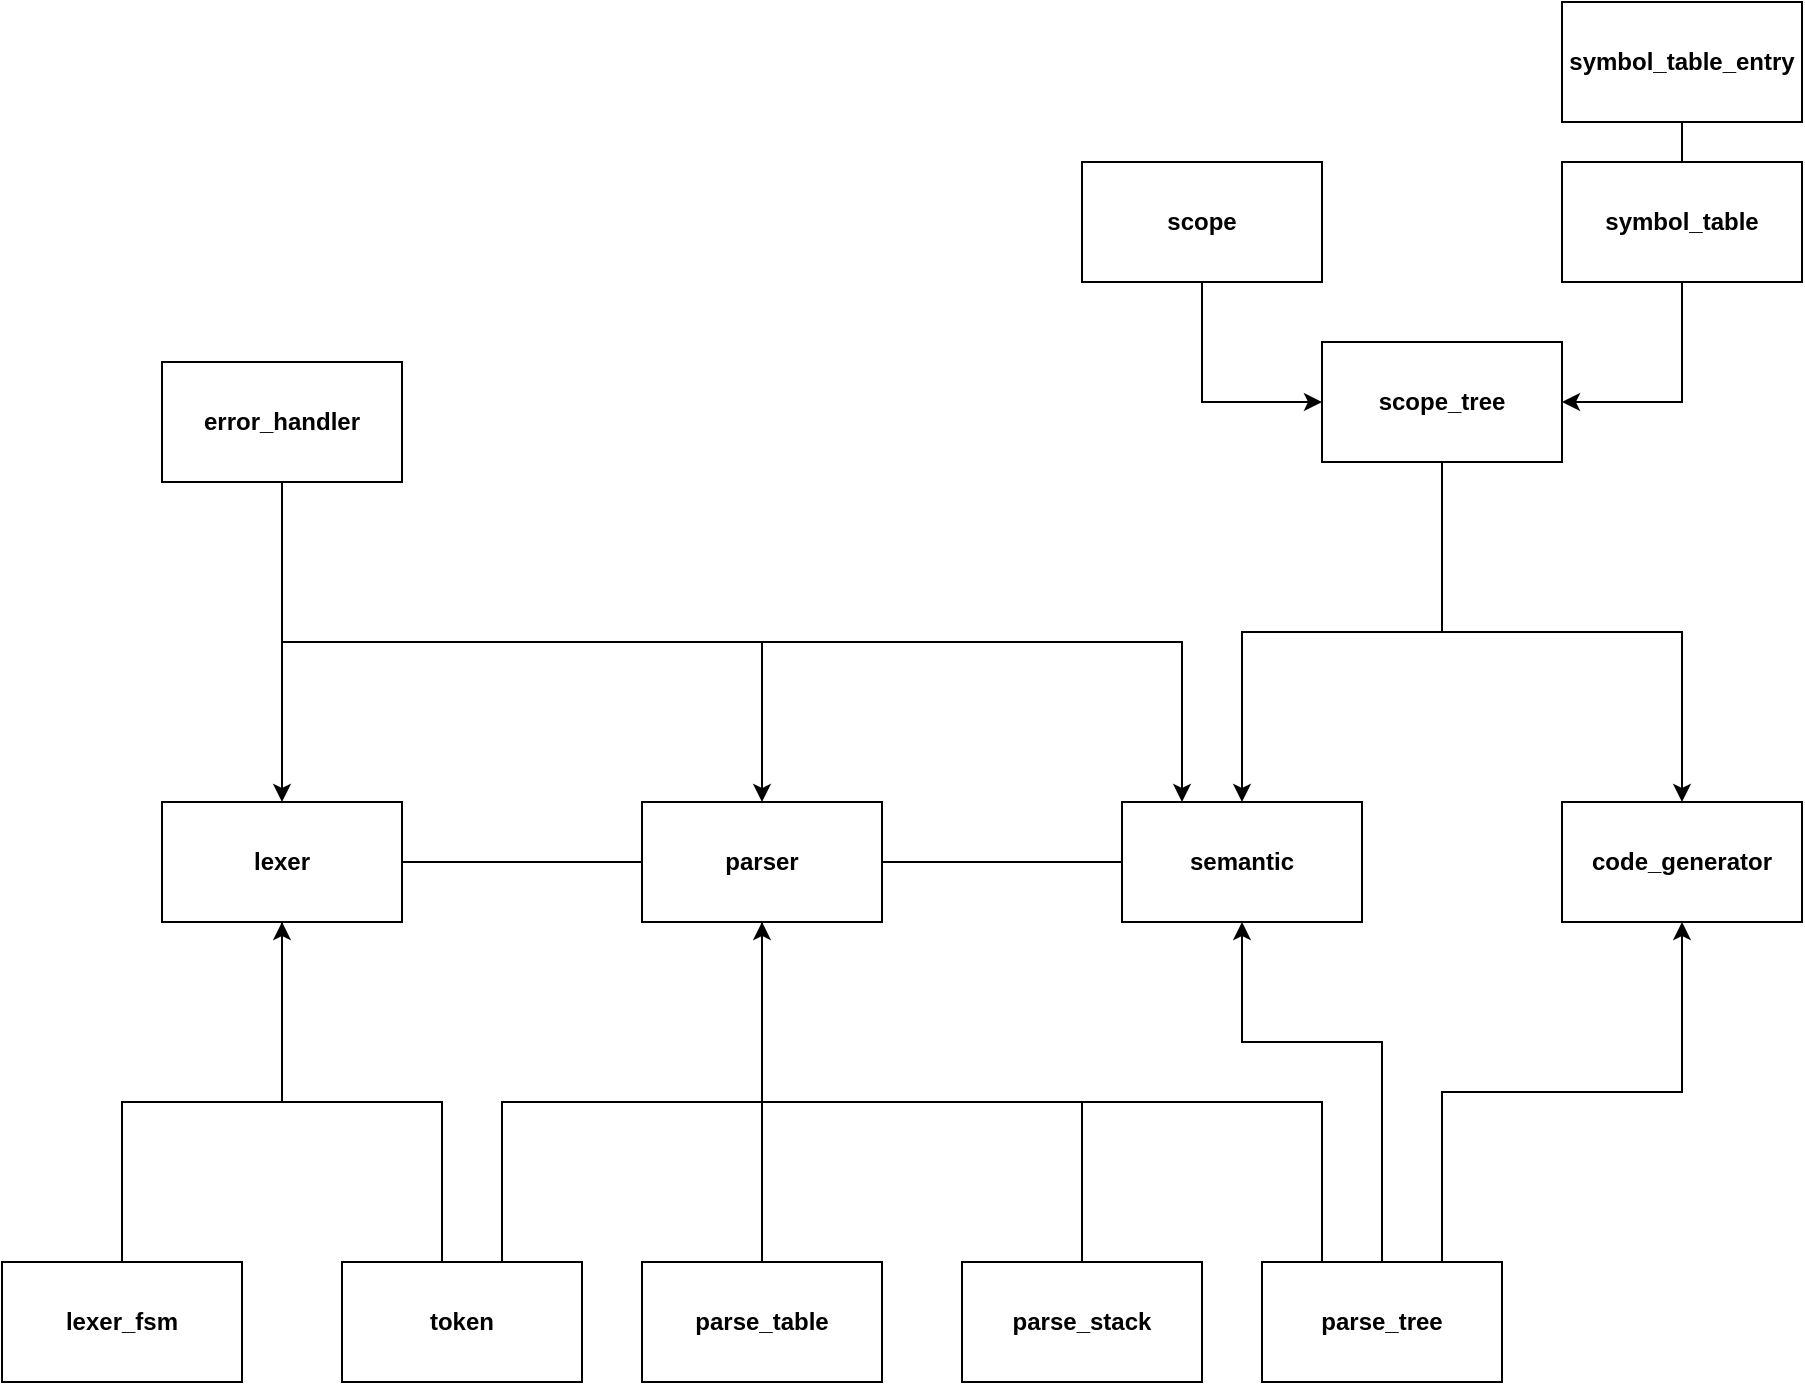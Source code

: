 <mxfile version="17.4.6" type="device"><diagram id="ajgr3MjEo8m83K0B371j" name="Page-1"><mxGraphModel dx="2628" dy="1000" grid="1" gridSize="10" guides="1" tooltips="1" connect="1" arrows="1" fold="1" page="1" pageScale="1" pageWidth="850" pageHeight="1100" math="0" shadow="0"><root><mxCell id="0"/><mxCell id="1" parent="0"/><mxCell id="sQSUeTEs5X3xeLdVoIZD-37" style="edgeStyle=orthogonalEdgeStyle;rounded=0;orthogonalLoop=1;jettySize=auto;html=1;exitX=0.5;exitY=1;exitDx=0;exitDy=0;entryX=0.5;entryY=1;entryDx=0;entryDy=0;fontSize=13;endArrow=classic;endFill=1;" edge="1" parent="1" source="sQSUeTEs5X3xeLdVoIZD-5" target="sQSUeTEs5X3xeLdVoIZD-17"><mxGeometry relative="1" as="geometry"/></mxCell><mxCell id="sQSUeTEs5X3xeLdVoIZD-38" style="edgeStyle=orthogonalEdgeStyle;rounded=0;orthogonalLoop=1;jettySize=auto;html=1;exitX=0.5;exitY=1;exitDx=0;exitDy=0;entryX=0.5;entryY=0;entryDx=0;entryDy=0;fontSize=13;endArrow=classic;endFill=1;" edge="1" parent="1" source="sQSUeTEs5X3xeLdVoIZD-5" target="sQSUeTEs5X3xeLdVoIZD-15"><mxGeometry relative="1" as="geometry"/></mxCell><mxCell id="sQSUeTEs5X3xeLdVoIZD-39" style="edgeStyle=orthogonalEdgeStyle;rounded=0;orthogonalLoop=1;jettySize=auto;html=1;exitX=0.5;exitY=1;exitDx=0;exitDy=0;entryX=0.25;entryY=0;entryDx=0;entryDy=0;fontSize=13;endArrow=classic;endFill=1;" edge="1" parent="1" source="sQSUeTEs5X3xeLdVoIZD-5" target="sQSUeTEs5X3xeLdVoIZD-11"><mxGeometry relative="1" as="geometry"/></mxCell><mxCell id="sQSUeTEs5X3xeLdVoIZD-5" value="error_handler" style="rounded=0;whiteSpace=wrap;html=1;fontStyle=1" vertex="1" parent="1"><mxGeometry x="-770" y="310" width="120" height="60" as="geometry"/></mxCell><mxCell id="sQSUeTEs5X3xeLdVoIZD-6" value="symbol_table_entry" style="rounded=0;whiteSpace=wrap;html=1;fontSize=12;fontStyle=1" vertex="1" parent="1"><mxGeometry x="-70" y="130" width="120" height="60" as="geometry"/></mxCell><mxCell id="sQSUeTEs5X3xeLdVoIZD-36" style="edgeStyle=orthogonalEdgeStyle;rounded=0;orthogonalLoop=1;jettySize=auto;html=1;exitX=0.5;exitY=0;exitDx=0;exitDy=0;entryX=0.5;entryY=1;entryDx=0;entryDy=0;fontSize=13;endArrow=none;endFill=0;" edge="1" parent="1" source="sQSUeTEs5X3xeLdVoIZD-7" target="sQSUeTEs5X3xeLdVoIZD-6"><mxGeometry relative="1" as="geometry"/></mxCell><mxCell id="sQSUeTEs5X3xeLdVoIZD-7" value="symbol_table" style="rounded=0;whiteSpace=wrap;html=1;fontStyle=1" vertex="1" parent="1"><mxGeometry x="-70" y="210" width="120" height="60" as="geometry"/></mxCell><mxCell id="sQSUeTEs5X3xeLdVoIZD-8" value="scope" style="rounded=0;whiteSpace=wrap;html=1;fontStyle=1" vertex="1" parent="1"><mxGeometry x="-310" y="210" width="120" height="60" as="geometry"/></mxCell><mxCell id="sQSUeTEs5X3xeLdVoIZD-33" style="edgeStyle=orthogonalEdgeStyle;rounded=0;orthogonalLoop=1;jettySize=auto;html=1;exitX=0.5;exitY=1;exitDx=0;exitDy=0;entryX=0.5;entryY=0;entryDx=0;entryDy=0;fontSize=13;endArrow=classic;endFill=1;startArrow=none;startFill=0;" edge="1" parent="1" source="sQSUeTEs5X3xeLdVoIZD-9" target="sQSUeTEs5X3xeLdVoIZD-10"><mxGeometry relative="1" as="geometry"/></mxCell><mxCell id="sQSUeTEs5X3xeLdVoIZD-34" style="edgeStyle=orthogonalEdgeStyle;rounded=0;orthogonalLoop=1;jettySize=auto;html=1;exitX=0;exitY=0.5;exitDx=0;exitDy=0;entryX=0.5;entryY=1;entryDx=0;entryDy=0;fontSize=13;endArrow=none;endFill=0;startArrow=classic;startFill=1;" edge="1" parent="1" source="sQSUeTEs5X3xeLdVoIZD-9" target="sQSUeTEs5X3xeLdVoIZD-8"><mxGeometry relative="1" as="geometry"/></mxCell><mxCell id="sQSUeTEs5X3xeLdVoIZD-35" style="edgeStyle=orthogonalEdgeStyle;rounded=0;orthogonalLoop=1;jettySize=auto;html=1;exitX=1;exitY=0.5;exitDx=0;exitDy=0;entryX=0.5;entryY=1;entryDx=0;entryDy=0;fontSize=13;endArrow=none;endFill=0;startArrow=classic;startFill=1;" edge="1" parent="1" source="sQSUeTEs5X3xeLdVoIZD-9" target="sQSUeTEs5X3xeLdVoIZD-7"><mxGeometry relative="1" as="geometry"/></mxCell><mxCell id="sQSUeTEs5X3xeLdVoIZD-9" value="scope_tree" style="rounded=0;whiteSpace=wrap;html=1;fontStyle=1" vertex="1" parent="1"><mxGeometry x="-190" y="300" width="120" height="60" as="geometry"/></mxCell><mxCell id="sQSUeTEs5X3xeLdVoIZD-31" style="edgeStyle=orthogonalEdgeStyle;rounded=0;orthogonalLoop=1;jettySize=auto;html=1;exitX=0.5;exitY=1;exitDx=0;exitDy=0;entryX=0.75;entryY=0;entryDx=0;entryDy=0;fontSize=13;endArrow=none;endFill=0;startArrow=classic;startFill=1;" edge="1" parent="1" source="sQSUeTEs5X3xeLdVoIZD-10" target="sQSUeTEs5X3xeLdVoIZD-12"><mxGeometry relative="1" as="geometry"/></mxCell><mxCell id="sQSUeTEs5X3xeLdVoIZD-10" value="code_generator" style="rounded=0;whiteSpace=wrap;html=1;fontStyle=1" vertex="1" parent="1"><mxGeometry x="-70" y="530" width="120" height="60" as="geometry"/></mxCell><mxCell id="sQSUeTEs5X3xeLdVoIZD-30" style="edgeStyle=orthogonalEdgeStyle;rounded=0;orthogonalLoop=1;jettySize=auto;html=1;exitX=0.5;exitY=1;exitDx=0;exitDy=0;entryX=0.5;entryY=0;entryDx=0;entryDy=0;fontSize=13;endArrow=none;endFill=0;startArrow=classic;startFill=1;" edge="1" parent="1" source="sQSUeTEs5X3xeLdVoIZD-11" target="sQSUeTEs5X3xeLdVoIZD-12"><mxGeometry relative="1" as="geometry"><Array as="points"><mxPoint x="-230" y="650"/><mxPoint x="-160" y="650"/></Array></mxGeometry></mxCell><mxCell id="sQSUeTEs5X3xeLdVoIZD-32" style="edgeStyle=orthogonalEdgeStyle;rounded=0;orthogonalLoop=1;jettySize=auto;html=1;exitX=0.5;exitY=0;exitDx=0;exitDy=0;entryX=0.5;entryY=1;entryDx=0;entryDy=0;fontSize=13;endArrow=none;endFill=0;startArrow=classic;startFill=1;" edge="1" parent="1" source="sQSUeTEs5X3xeLdVoIZD-11" target="sQSUeTEs5X3xeLdVoIZD-9"><mxGeometry relative="1" as="geometry"/></mxCell><mxCell id="sQSUeTEs5X3xeLdVoIZD-11" value="semantic" style="rounded=0;whiteSpace=wrap;html=1;fontStyle=1" vertex="1" parent="1"><mxGeometry x="-290" y="530" width="120" height="60" as="geometry"/></mxCell><mxCell id="sQSUeTEs5X3xeLdVoIZD-12" value="parse_tree" style="rounded=0;whiteSpace=wrap;html=1;fontStyle=1" vertex="1" parent="1"><mxGeometry x="-220" y="760" width="120" height="60" as="geometry"/></mxCell><mxCell id="sQSUeTEs5X3xeLdVoIZD-13" value="parse_stack" style="rounded=0;whiteSpace=wrap;html=1;fontStyle=1" vertex="1" parent="1"><mxGeometry x="-370" y="760" width="120" height="60" as="geometry"/></mxCell><mxCell id="sQSUeTEs5X3xeLdVoIZD-14" value="parse_table" style="rounded=0;whiteSpace=wrap;html=1;fontStyle=1" vertex="1" parent="1"><mxGeometry x="-530" y="760" width="120" height="60" as="geometry"/></mxCell><mxCell id="sQSUeTEs5X3xeLdVoIZD-24" style="edgeStyle=orthogonalEdgeStyle;rounded=0;orthogonalLoop=1;jettySize=auto;html=1;exitX=0.5;exitY=1;exitDx=0;exitDy=0;entryX=0.75;entryY=0;entryDx=0;entryDy=0;fontSize=13;endArrow=none;endFill=0;" edge="1" parent="1" source="sQSUeTEs5X3xeLdVoIZD-15" target="sQSUeTEs5X3xeLdVoIZD-18"><mxGeometry relative="1" as="geometry"><Array as="points"><mxPoint x="-470" y="680"/><mxPoint x="-600" y="680"/><mxPoint x="-600" y="760"/></Array></mxGeometry></mxCell><mxCell id="sQSUeTEs5X3xeLdVoIZD-25" style="edgeStyle=orthogonalEdgeStyle;rounded=0;orthogonalLoop=1;jettySize=auto;html=1;exitX=0.5;exitY=1;exitDx=0;exitDy=0;entryX=0.5;entryY=0;entryDx=0;entryDy=0;fontSize=13;endArrow=none;endFill=0;" edge="1" parent="1" source="sQSUeTEs5X3xeLdVoIZD-15" target="sQSUeTEs5X3xeLdVoIZD-14"><mxGeometry relative="1" as="geometry"/></mxCell><mxCell id="sQSUeTEs5X3xeLdVoIZD-26" style="edgeStyle=orthogonalEdgeStyle;rounded=0;orthogonalLoop=1;jettySize=auto;html=1;exitX=0.5;exitY=1;exitDx=0;exitDy=0;entryX=0.5;entryY=0;entryDx=0;entryDy=0;fontSize=13;endArrow=none;endFill=0;" edge="1" parent="1" source="sQSUeTEs5X3xeLdVoIZD-15" target="sQSUeTEs5X3xeLdVoIZD-13"><mxGeometry relative="1" as="geometry"><Array as="points"><mxPoint x="-470" y="680"/><mxPoint x="-310" y="680"/></Array></mxGeometry></mxCell><mxCell id="sQSUeTEs5X3xeLdVoIZD-27" style="edgeStyle=orthogonalEdgeStyle;rounded=0;orthogonalLoop=1;jettySize=auto;html=1;exitX=0.5;exitY=1;exitDx=0;exitDy=0;fontSize=13;endArrow=none;endFill=0;entryX=0.25;entryY=0;entryDx=0;entryDy=0;startArrow=classic;startFill=1;" edge="1" parent="1" source="sQSUeTEs5X3xeLdVoIZD-15" target="sQSUeTEs5X3xeLdVoIZD-12"><mxGeometry relative="1" as="geometry"><mxPoint x="-170" y="740" as="targetPoint"/><Array as="points"><mxPoint x="-470" y="680"/><mxPoint x="-190" y="680"/></Array></mxGeometry></mxCell><mxCell id="sQSUeTEs5X3xeLdVoIZD-29" style="edgeStyle=orthogonalEdgeStyle;rounded=0;orthogonalLoop=1;jettySize=auto;html=1;exitX=1;exitY=0.5;exitDx=0;exitDy=0;entryX=0;entryY=0.5;entryDx=0;entryDy=0;fontSize=13;endArrow=none;endFill=0;" edge="1" parent="1" source="sQSUeTEs5X3xeLdVoIZD-15" target="sQSUeTEs5X3xeLdVoIZD-11"><mxGeometry relative="1" as="geometry"/></mxCell><mxCell id="sQSUeTEs5X3xeLdVoIZD-15" value="parser" style="rounded=0;whiteSpace=wrap;html=1;fontStyle=1" vertex="1" parent="1"><mxGeometry x="-530" y="530" width="120" height="60" as="geometry"/></mxCell><mxCell id="sQSUeTEs5X3xeLdVoIZD-16" value="lexer_fsm" style="rounded=0;whiteSpace=wrap;html=1;fontStyle=1" vertex="1" parent="1"><mxGeometry x="-850" y="760" width="120" height="60" as="geometry"/></mxCell><mxCell id="sQSUeTEs5X3xeLdVoIZD-21" style="edgeStyle=orthogonalEdgeStyle;rounded=0;orthogonalLoop=1;jettySize=auto;html=1;exitX=0.5;exitY=0;exitDx=0;exitDy=0;entryX=0.5;entryY=0;entryDx=0;entryDy=0;fontSize=13;endArrow=none;endFill=0;" edge="1" parent="1" source="sQSUeTEs5X3xeLdVoIZD-17" target="sQSUeTEs5X3xeLdVoIZD-16"><mxGeometry relative="1" as="geometry"><Array as="points"><mxPoint x="-710" y="680"/><mxPoint x="-790" y="680"/></Array></mxGeometry></mxCell><mxCell id="sQSUeTEs5X3xeLdVoIZD-23" style="edgeStyle=orthogonalEdgeStyle;rounded=0;orthogonalLoop=1;jettySize=auto;html=1;exitX=0.5;exitY=0;exitDx=0;exitDy=0;entryX=0.5;entryY=0;entryDx=0;entryDy=0;fontSize=13;endArrow=none;endFill=0;startArrow=classic;startFill=1;" edge="1" parent="1" source="sQSUeTEs5X3xeLdVoIZD-17" target="sQSUeTEs5X3xeLdVoIZD-18"><mxGeometry relative="1" as="geometry"><Array as="points"><mxPoint x="-710" y="680"/><mxPoint x="-630" y="680"/><mxPoint x="-630" y="760"/></Array></mxGeometry></mxCell><mxCell id="sQSUeTEs5X3xeLdVoIZD-43" style="edgeStyle=orthogonalEdgeStyle;rounded=0;orthogonalLoop=1;jettySize=auto;html=1;exitX=0;exitY=0.5;exitDx=0;exitDy=0;entryX=0;entryY=0.5;entryDx=0;entryDy=0;fontSize=13;startArrow=none;startFill=0;endArrow=none;endFill=0;" edge="1" parent="1" source="sQSUeTEs5X3xeLdVoIZD-17" target="sQSUeTEs5X3xeLdVoIZD-15"><mxGeometry relative="1" as="geometry"/></mxCell><mxCell id="sQSUeTEs5X3xeLdVoIZD-17" value="lexer" style="rounded=0;whiteSpace=wrap;html=1;direction=west;fontStyle=1" vertex="1" parent="1"><mxGeometry x="-770" y="530" width="120" height="60" as="geometry"/></mxCell><mxCell id="sQSUeTEs5X3xeLdVoIZD-18" value="token" style="rounded=0;whiteSpace=wrap;html=1;fontStyle=1" vertex="1" parent="1"><mxGeometry x="-680" y="760" width="120" height="60" as="geometry"/></mxCell></root></mxGraphModel></diagram></mxfile>